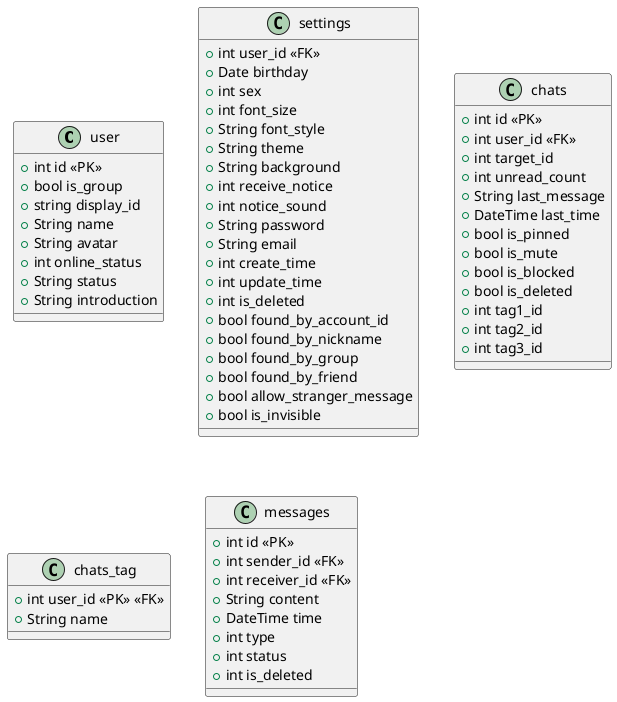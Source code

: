 @startuml
class user{
    +int id <<PK>> 
    +bool is_group
    +string display_id 
    +String name
    +String avatar
    +int online_status
    +String status  
    +String introduction 
}
class settings{
    +int user_id <<FK>> 
    ' 个人信息
    +Date birthday
    +int sex
    ' 通用设置
    +int font_size
    +String font_style
    +String theme
    +String background
    +int receive_notice
    +int notice_sound
    ' 安全设置
    +String password
    +String email
    +int create_time
    +int update_time
    +int is_deleted
    ' 隐私设置
    +bool found_by_account_id
    +bool found_by_nickname
    +bool found_by_group
    +bool found_by_friend
    +bool allow_stranger_message
    +bool is_invisible
}
class chats{
    +int id <<PK>>
    +int user_id <<FK>>
    ' 对方的id
    +int target_id
    +int unread_count
    +String last_message
    +DateTime last_time
    +bool is_pinned
    +bool is_mute
    +bool is_blocked
    +bool is_deleted
    +int tag1_id
    +int tag2_id
    +int tag3_id
}
class chats_tag{
    +int user_id <<PK>> <<FK>>
    +String name
}
class messages{
    +int id <<PK>>
    +int sender_id <<FK>>
    +int receiver_id <<FK>>
    +String content
    +DateTime time
    +int type
    +int status
    +int is_deleted
}
@enduml